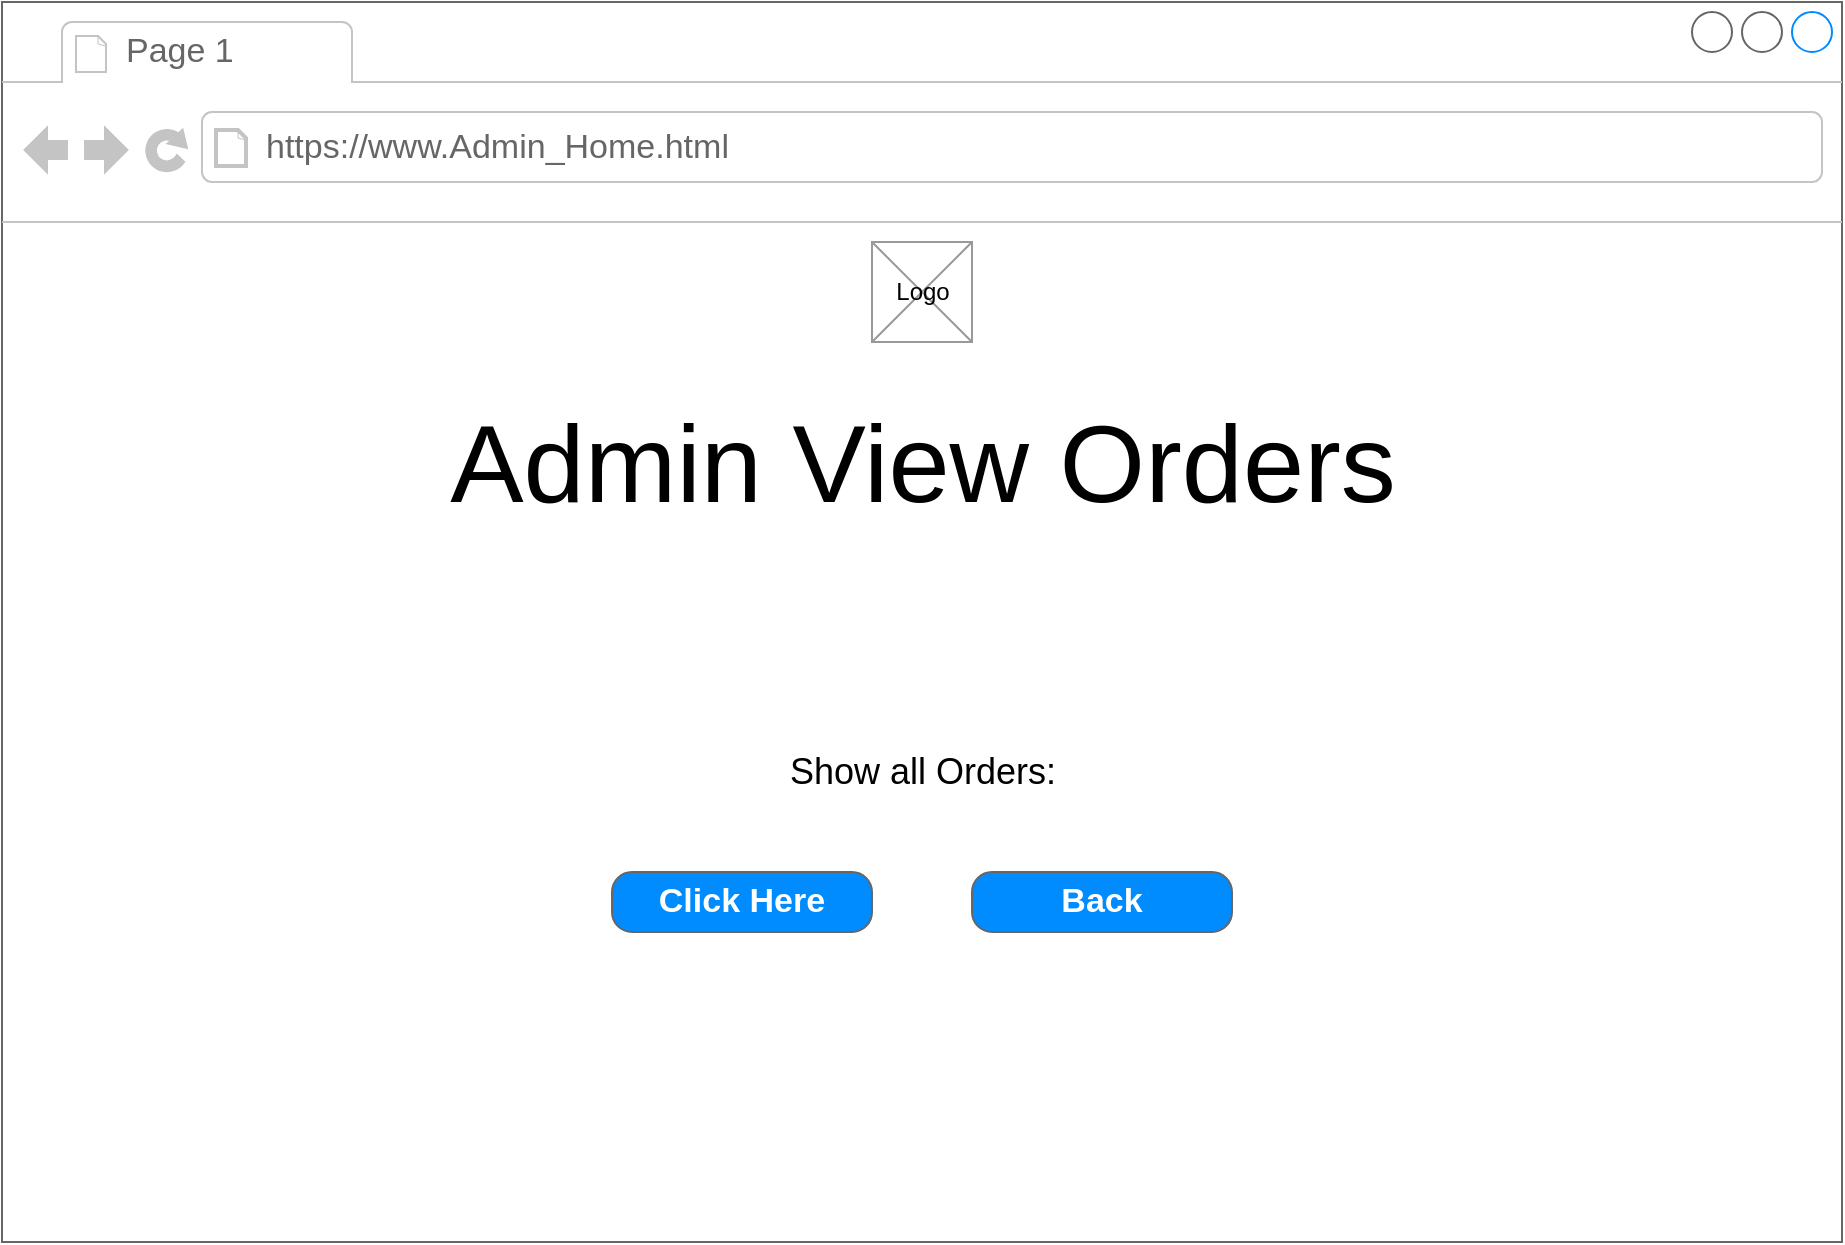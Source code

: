 <mxfile version="21.6.5" type="device">
  <diagram name="Page-1" id="GcQAFc7T_E8WWP9-CP-i">
    <mxGraphModel dx="1674" dy="836" grid="1" gridSize="10" guides="1" tooltips="1" connect="1" arrows="1" fold="1" page="1" pageScale="1" pageWidth="827" pageHeight="1169" math="0" shadow="0">
      <root>
        <mxCell id="0" />
        <mxCell id="1" parent="0" />
        <mxCell id="8R2meNSlnnWfXJwPKQnz-1" value="" style="strokeWidth=1;shadow=0;dashed=0;align=center;html=1;shape=mxgraph.mockup.containers.browserWindow;rSize=0;strokeColor=#666666;strokeColor2=#008cff;strokeColor3=#c4c4c4;mainText=,;recursiveResize=0;" vertex="1" parent="1">
          <mxGeometry x="40" y="120" width="920" height="620" as="geometry" />
        </mxCell>
        <mxCell id="8R2meNSlnnWfXJwPKQnz-2" value="Page 1" style="strokeWidth=1;shadow=0;dashed=0;align=center;html=1;shape=mxgraph.mockup.containers.anchor;fontSize=17;fontColor=#666666;align=left;whiteSpace=wrap;" vertex="1" parent="8R2meNSlnnWfXJwPKQnz-1">
          <mxGeometry x="60" y="12" width="110" height="26" as="geometry" />
        </mxCell>
        <mxCell id="8R2meNSlnnWfXJwPKQnz-3" value="https://www.Admin_Home.html" style="strokeWidth=1;shadow=0;dashed=0;align=center;html=1;shape=mxgraph.mockup.containers.anchor;rSize=0;fontSize=17;fontColor=#666666;align=left;" vertex="1" parent="8R2meNSlnnWfXJwPKQnz-1">
          <mxGeometry x="130" y="60" width="250" height="26" as="geometry" />
        </mxCell>
        <mxCell id="8R2meNSlnnWfXJwPKQnz-88" value="" style="group" vertex="1" connectable="0" parent="8R2meNSlnnWfXJwPKQnz-1">
          <mxGeometry x="435" y="120" width="50" height="50" as="geometry" />
        </mxCell>
        <mxCell id="8R2meNSlnnWfXJwPKQnz-86" value="" style="verticalLabelPosition=bottom;shadow=0;dashed=0;align=center;html=1;verticalAlign=top;strokeWidth=1;shape=mxgraph.mockup.graphics.simpleIcon;strokeColor=#999999;" vertex="1" parent="8R2meNSlnnWfXJwPKQnz-88">
          <mxGeometry width="50" height="50" as="geometry" />
        </mxCell>
        <mxCell id="8R2meNSlnnWfXJwPKQnz-87" value="Logo" style="text;html=1;align=center;verticalAlign=middle;resizable=0;points=[];autosize=1;strokeColor=none;fillColor=none;" vertex="1" parent="8R2meNSlnnWfXJwPKQnz-88">
          <mxGeometry y="10" width="50" height="30" as="geometry" />
        </mxCell>
        <mxCell id="8R2meNSlnnWfXJwPKQnz-89" value="&lt;font style=&quot;font-size: 55px;&quot;&gt;Admin View Orders&lt;/font&gt;" style="text;html=1;align=center;verticalAlign=middle;resizable=0;points=[];autosize=1;strokeColor=none;fillColor=none;" vertex="1" parent="8R2meNSlnnWfXJwPKQnz-1">
          <mxGeometry x="210" y="190" width="500" height="80" as="geometry" />
        </mxCell>
        <mxCell id="8R2meNSlnnWfXJwPKQnz-100" value="&lt;font style=&quot;font-size: 18px;&quot;&gt;Show all Orders:&lt;/font&gt;" style="text;html=1;align=center;verticalAlign=middle;resizable=0;points=[];autosize=1;strokeColor=none;fillColor=none;" vertex="1" parent="8R2meNSlnnWfXJwPKQnz-1">
          <mxGeometry x="380" y="365" width="160" height="40" as="geometry" />
        </mxCell>
        <mxCell id="8R2meNSlnnWfXJwPKQnz-101" value="Click Here" style="strokeWidth=1;shadow=0;dashed=0;align=center;html=1;shape=mxgraph.mockup.buttons.button;strokeColor=#666666;fontColor=#ffffff;mainText=;buttonStyle=round;fontSize=17;fontStyle=1;fillColor=#008cff;whiteSpace=wrap;" vertex="1" parent="8R2meNSlnnWfXJwPKQnz-1">
          <mxGeometry x="305" y="435" width="130" height="30" as="geometry" />
        </mxCell>
        <mxCell id="8R2meNSlnnWfXJwPKQnz-102" value="Back" style="strokeWidth=1;shadow=0;dashed=0;align=center;html=1;shape=mxgraph.mockup.buttons.button;strokeColor=#666666;fontColor=#ffffff;mainText=;buttonStyle=round;fontSize=17;fontStyle=1;fillColor=#008cff;whiteSpace=wrap;" vertex="1" parent="8R2meNSlnnWfXJwPKQnz-1">
          <mxGeometry x="485" y="435" width="130" height="30" as="geometry" />
        </mxCell>
      </root>
    </mxGraphModel>
  </diagram>
</mxfile>
